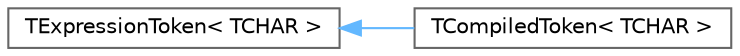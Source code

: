 digraph "Graphical Class Hierarchy"
{
 // INTERACTIVE_SVG=YES
 // LATEX_PDF_SIZE
  bgcolor="transparent";
  edge [fontname=Helvetica,fontsize=10,labelfontname=Helvetica,labelfontsize=10];
  node [fontname=Helvetica,fontsize=10,shape=box,height=0.2,width=0.4];
  rankdir="LR";
  Node0 [id="Node000000",label="TExpressionToken\< TCHAR \>",height=0.2,width=0.4,color="grey40", fillcolor="white", style="filled",URL="$d1/d06/classTExpressionToken.html",tooltip=" "];
  Node0 -> Node1 [id="edge6336_Node000000_Node000001",dir="back",color="steelblue1",style="solid",tooltip=" "];
  Node1 [id="Node000001",label="TCompiledToken\< TCHAR \>",height=0.2,width=0.4,color="grey40", fillcolor="white", style="filled",URL="$d8/dc6/structTCompiledToken.html",tooltip=" "];
}
